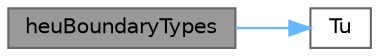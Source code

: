 digraph "heuBoundaryTypes"
{
 // LATEX_PDF_SIZE
  bgcolor="transparent";
  edge [fontname=Helvetica,fontsize=10,labelfontname=Helvetica,labelfontsize=10];
  node [fontname=Helvetica,fontsize=10,shape=box,height=0.2,width=0.4];
  rankdir="LR";
  Node1 [id="Node000001",label="heuBoundaryTypes",height=0.2,width=0.4,color="gray40", fillcolor="grey60", style="filled", fontcolor="black",tooltip=" "];
  Node1 -> Node2 [id="edge1_Node000001_Node000002",color="steelblue1",style="solid",tooltip=" "];
  Node2 [id="Node000002",label="Tu",height=0.2,width=0.4,color="grey40", fillcolor="white", style="filled",URL="$classFoam_1_1psiuReactionThermo.html#afe0c8cb9d3aa965b980fbf935e6c9a71",tooltip=" "];
}
